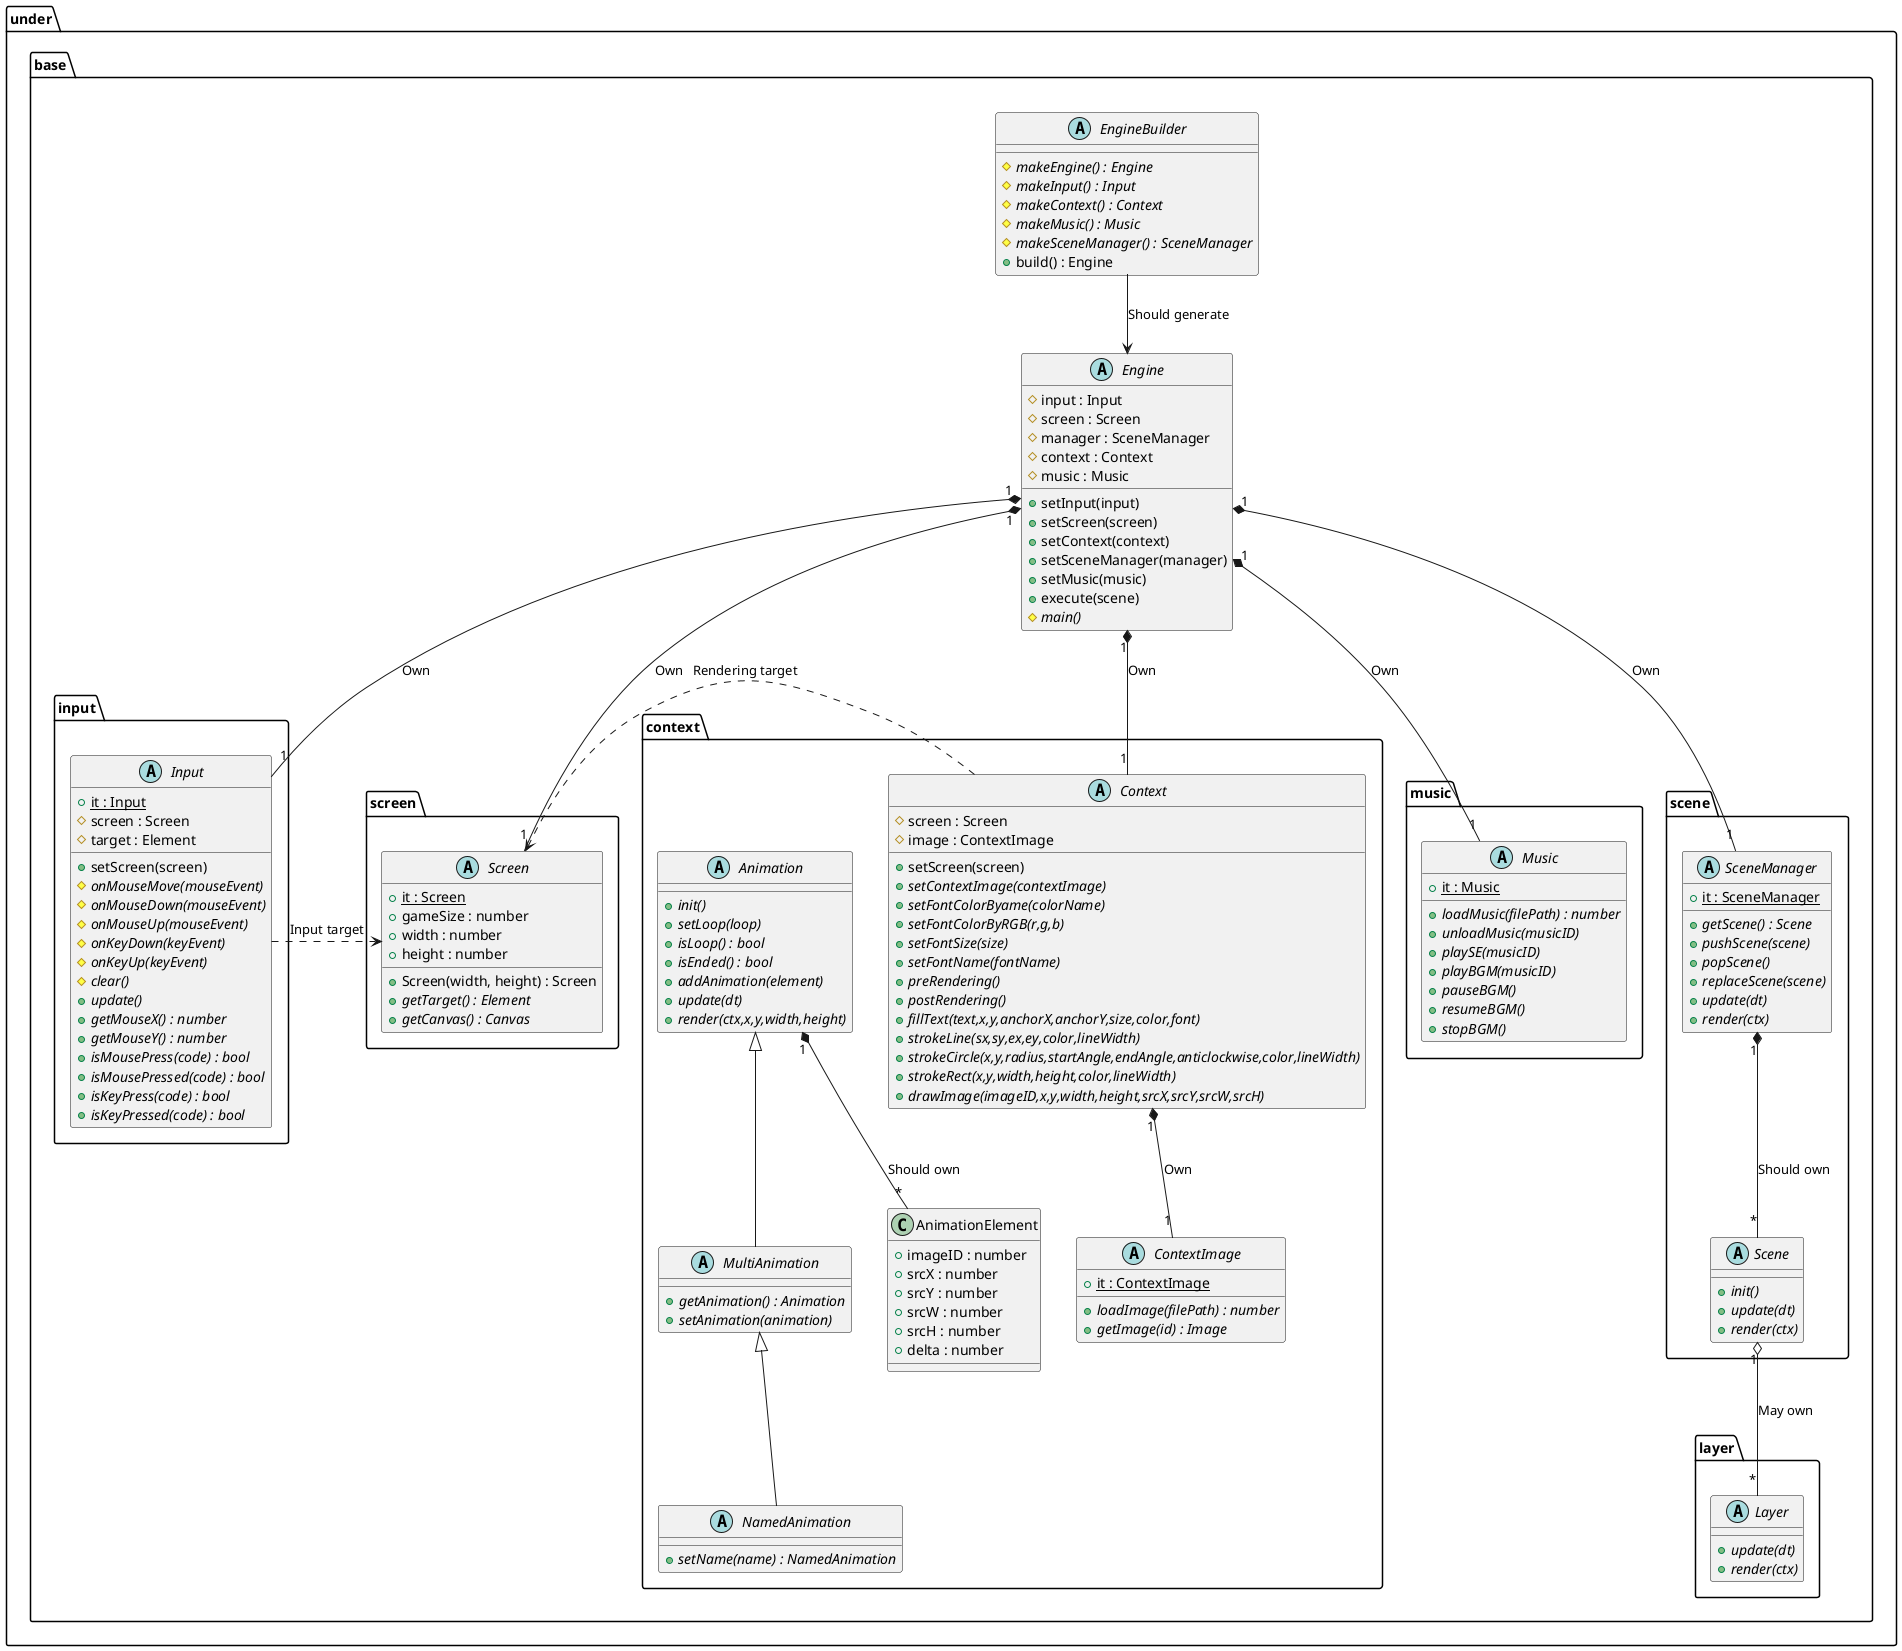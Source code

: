 @startuml GameBaseBase

package under {
    package base {
        abstract EngineBuilder {
            {abstract} #makeEngine() : Engine
            {abstract} #makeInput() : Input
            {abstract} #makeContext() : Context
            {abstract} #makeMusic() : Music
            {abstract} #makeSceneManager() : SceneManager
            +build() : Engine
        }
        abstract Engine {
            #input : Input
            #screen : Screen
            #manager : SceneManager
            #context : Context
            #music : Music
            +setInput(input)
            +setScreen(screen)
            +setContext(context)
            +setSceneManager(manager)
            +setMusic(music)
            +execute(scene)
            {abstract} #main()
        }

        package input {
            abstract Input {
                {static} +it : Input /' Singleton '/
                #screen : Screen
                #target : Element
                +setScreen(screen)
                {abstract} #onMouseMove(mouseEvent)
                {abstract} #onMouseDown(mouseEvent)
                {abstract} #onMouseUp(mouseEvent)
                {abstract} #onKeyDown(keyEvent)
                {abstract} #onKeyUp(keyEvent)
                {abstract} #clear()
                {abstract} +update()
                {abstract} +getMouseX() : number
                {abstract} +getMouseY() : number
                {abstract} +isMousePress(code) : bool
                {abstract} +isMousePressed(code) : bool
                {abstract} +isKeyPress(code) : bool
                {abstract} +isKeyPressed(code) : bool
            }
        }

        package screen {
            abstract Screen {
                +Screen(width, height) : Screen
                {static} +it : Screen /' Singleton '/
                +gameSize : number
                +width : number
                +height : number
                {abstract} +getTarget() : Element
                {abstract} +getCanvas() : Canvas
            }
        }

        package music {
            abstract Music {
                {static} +it : Music /' Singleton '/
                {abstract} +loadMusic(filePath) : number
                {abstract} +unloadMusic(musicID)
                {abstract} +playSE(musicID)
                {abstract} +playBGM(musicID)
                {abstract} +pauseBGM()
                {abstract} +resumeBGM()
                {abstract} +stopBGM()
            }
        }

        package context {
            abstract Context {
                #screen : Screen
                #image : ContextImage
                +setScreen(screen)
                {abstract} +setContextImage(contextImage)
                {abstract} +setFontColorByame(colorName)
                {abstract} +setFontColorByRGB(r,g,b)
                {abstract} +setFontSize(size)
                {abstract} +setFontName(fontName)
                {abstract} +preRendering()
                {abstract} +postRendering()
                {abstract} +fillText(text,x,y,anchorX,anchorY,size,color,font)
                {abstract} +strokeLine(sx,sy,ex,ey,color,lineWidth)
                {abstract} +strokeCircle(x,y,radius,startAngle,endAngle,anticlockwise,color,lineWidth)
                {abstract} +strokeRect(x,y,width,height,color,lineWidth)
                {abstract} +drawImage(imageID,x,y,width,height,srcX,srcY,srcW,srcH)
            }
            abstract ContextImage {
                {static} +it : ContextImage /' Singleton '/
                {abstract} +loadImage(filePath) : number
                {abstract} +getImage(id) : Image
            }

            abstract Animation {
                {abstract} +init()
                {abstract} +setLoop(loop)
                {abstract} +isLoop() : bool
                {abstract} +isEnded() : bool
                {abstract} +addAnimation(element)
                {abstract} +update(dt)
                {abstract} +render(ctx,x,y,width,height)
            }
            abstract MultiAnimation {
                {abstract} +getAnimation() : Animation
                {abstract} +setAnimation(animation)
            }
            abstract NamedAnimation {
                {abstract} +setName(name) : NamedAnimation
            }
            class AnimationElement {
                +imageID : number
                +srcX : number
                +srcY : number
                +srcW : number
                +srcH : number
                +delta : number
            }
        }

        package scene {
            abstract SceneManager {
                {static} +it : SceneManager /' Singleton '/
                {abstract} +getScene() : Scene
                {abstract} +pushScene(scene)
                {abstract} +popScene()
                {abstract} +replaceScene(scene)
                {abstract} +update(dt)
                {abstract} +render(ctx)
            }
            abstract Scene {
                {abstract} +init()
                {abstract} +update(dt)
                {abstract} +render(ctx)
            }
        }

        package layer {
            abstract Layer {
                {abstract} +update(dt)
                {abstract} +render(ctx)
            }
        }
    }
}

EngineBuilder --> Engine : Should generate
Engine "1"*-- "1" Screen : Own
Engine "1"*-- "1" Input : Own
Engine "1"*-- "1" SceneManager : Own
Engine "1"*-- "1" Context : Own
Engine "1"*-- "1" Music : Own

Input .> Screen : Input target
Context .> Screen : Rendering target

SceneManager "1"*--"*" Scene : Should own
Scene "1" o--"*" Layer : May own
Context "1"*--"1" ContextImage : Own

Animation "1"*--"*"AnimationElement : Should own

Animation <|-- MultiAnimation
MultiAnimation <|-- NamedAnimation

@enduml
